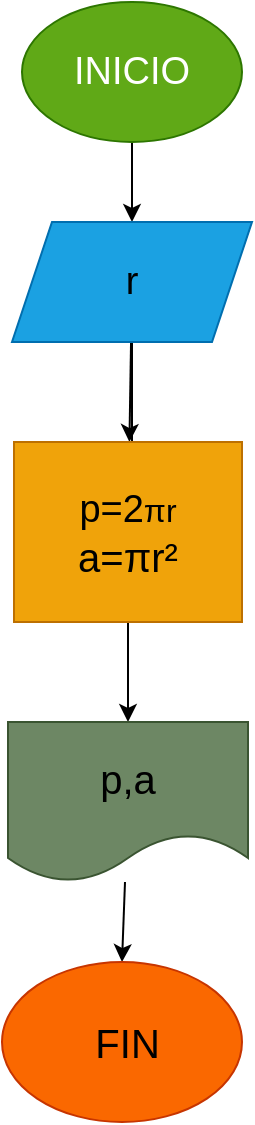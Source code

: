 <mxfile>
    <diagram id="H2ZvCc0Bznoh1dQy1F8p" name="Página-1">
        <mxGraphModel dx="832" dy="461" grid="1" gridSize="10" guides="1" tooltips="1" connect="1" arrows="1" fold="1" page="1" pageScale="1" pageWidth="827" pageHeight="1169" math="0" shadow="0">
            <root>
                <mxCell id="0"/>
                <mxCell id="1" parent="0"/>
                <mxCell id="6" style="edgeStyle=none;html=1;fontSize=19;" edge="1" parent="1" source="3" target="4">
                    <mxGeometry relative="1" as="geometry"/>
                </mxCell>
                <mxCell id="3" value="&lt;font style=&quot;font-size: 19px;&quot;&gt;INICIO&lt;/font&gt;" style="ellipse;whiteSpace=wrap;html=1;fillColor=#60a917;fontColor=#ffffff;strokeColor=#2D7600;" vertex="1" parent="1">
                    <mxGeometry x="310" y="20" width="110" height="70" as="geometry"/>
                </mxCell>
                <mxCell id="8" value="" style="edgeStyle=none;html=1;fontSize=19;" edge="1" parent="1" source="4">
                    <mxGeometry relative="1" as="geometry">
                        <mxPoint x="365" y="270" as="targetPoint"/>
                    </mxGeometry>
                </mxCell>
                <mxCell id="10" value="" style="edgeStyle=none;html=1;fontSize=19;" edge="1" parent="1" source="4">
                    <mxGeometry relative="1" as="geometry">
                        <mxPoint x="365" y="270" as="targetPoint"/>
                    </mxGeometry>
                </mxCell>
                <mxCell id="12" value="" style="edgeStyle=none;html=1;fontSize=19;" edge="1" parent="1" source="4" target="11">
                    <mxGeometry relative="1" as="geometry"/>
                </mxCell>
                <mxCell id="4" value="&lt;font color=&quot;#000000&quot;&gt;r&lt;/font&gt;" style="shape=parallelogram;perimeter=parallelogramPerimeter;whiteSpace=wrap;html=1;fixedSize=1;fontSize=19;fillColor=#1ba1e2;fontColor=#ffffff;strokeColor=#006EAF;" vertex="1" parent="1">
                    <mxGeometry x="305" y="130" width="120" height="60" as="geometry"/>
                </mxCell>
                <mxCell id="14" style="edgeStyle=none;html=1;exitX=0.5;exitY=1;exitDx=0;exitDy=0;fontSize=20;fontColor=#F0F0F0;" edge="1" parent="1" source="11" target="13">
                    <mxGeometry relative="1" as="geometry">
                        <Array as="points"/>
                    </mxGeometry>
                </mxCell>
                <mxCell id="11" value="p=2&lt;span style=&quot;font-family: &amp;quot;Google Sans&amp;quot;, Arial, sans-serif; text-align: start; font-size: 20px;&quot;&gt;&lt;span style=&quot;font-size: 16px;&quot;&gt;πr&lt;/span&gt;&lt;br&gt;&lt;font style=&quot;font-size: 20px;&quot;&gt;a=&lt;/font&gt;&lt;/span&gt;&lt;span style=&quot;font-family: &amp;quot;Google Sans&amp;quot;, Arial, sans-serif; text-align: start; font-size: 20px;&quot;&gt;&lt;font style=&quot;font-size: 20px;&quot;&gt;πr²&lt;/font&gt;&lt;/span&gt;&lt;span style=&quot;font-family: &amp;quot;Google Sans&amp;quot;, Arial, sans-serif; font-size: 16px; text-align: start;&quot;&gt;&lt;br&gt;&lt;/span&gt;" style="whiteSpace=wrap;html=1;fontSize=19;fillColor=#f0a30a;fontColor=#000000;strokeColor=#BD7000;" vertex="1" parent="1">
                    <mxGeometry x="306" y="240" width="114" height="90" as="geometry"/>
                </mxCell>
                <mxCell id="19" style="edgeStyle=none;html=1;entryX=0.5;entryY=0;entryDx=0;entryDy=0;fontSize=20;fontColor=#F0F0F0;" edge="1" parent="1" source="13" target="15">
                    <mxGeometry relative="1" as="geometry"/>
                </mxCell>
                <mxCell id="13" value="&lt;font color=&quot;#000000&quot;&gt;p,a&lt;/font&gt;" style="shape=document;whiteSpace=wrap;html=1;boundedLbl=1;labelBackgroundColor=none;fontSize=20;fontColor=#ffffff;fillColor=#6d8764;strokeColor=#3A5431;" vertex="1" parent="1">
                    <mxGeometry x="303" y="380" width="120" height="80" as="geometry"/>
                </mxCell>
                <mxCell id="15" value="&amp;nbsp;FIN" style="ellipse;whiteSpace=wrap;html=1;labelBackgroundColor=none;fontSize=20;fontColor=#000000;fillColor=#fa6800;strokeColor=#C73500;" vertex="1" parent="1">
                    <mxGeometry x="300" y="500" width="120" height="80" as="geometry"/>
                </mxCell>
            </root>
        </mxGraphModel>
    </diagram>
</mxfile>